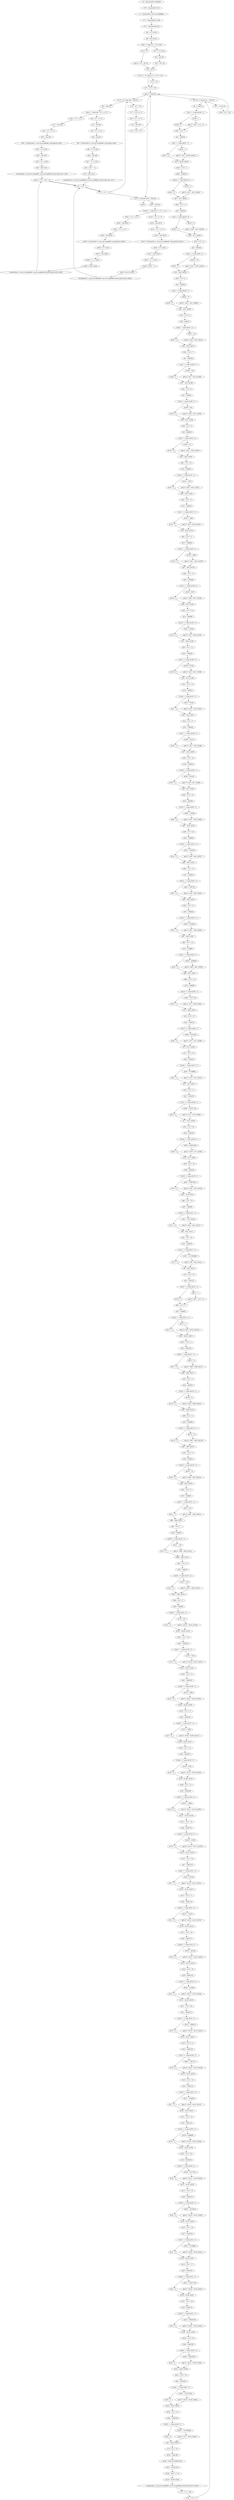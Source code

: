 digraph "unitGraph" {
    "r0 := @parameter0: boolean[]"
    "i170 := @parameter1: int"
    "r1 := @parameter2: java.nio.LongBuffer"
    "l171 := @parameter3: long"
    "i172 := @parameter4: int"
    "$l0 = l171 & 63L"
    "$b1 = $l0 cmp 0L"
    "if $b1 != 0 goto $l2 = l171 & 63L"
    "$i173 = 0"
    "goto [?= i174 = $i173]"
    "$l2 = l171 & 63L"
    "$i3 = (int) $l2"
    "$i173 = 64 - $i3"
    "i174 = $i173"
    "if i174 <= i172 goto i175 = i170 + i174"
    "i174 = i172"
    "i175 = i170 + i174"
    "goto [?= (branch)]"
    "$z0 = r0[i170]"
    "if $z0 == 0 goto $l4 = l171 >>> 6"
    "$l14 = l171 >>> 6"
    "$i17 = (int) $l14"
    "$l15 = l171 >>> 6"
    "$i16 = (int) $l15"
    "$l18 = virtualinvoke r1.<java.nio.LongBuffer: long get(int)>($i16)"
    "$l19 = l171 & 63L"
    "$i20 = (int) $l19"
    "$l21 = 1L << $i20"
    "$l22 = $l18 | $l21"
    "virtualinvoke r1.<java.nio.LongBuffer: java.nio.LongBuffer put(int,long)>($i17, $l22)"
    "goto [?= i170 = i170 + 1]"
    "$l4 = l171 >>> 6"
    "$i7 = (int) $l4"
    "$l5 = l171 >>> 6"
    "$i6 = (int) $l5"
    "$l8 = virtualinvoke r1.<java.nio.LongBuffer: long get(int)>($i6)"
    "$l9 = l171 & 63L"
    "$i10 = (int) $l9"
    "$l11 = 1L << $i10"
    "$l12 = $l11 ^ -1L"
    "$l13 = $l8 & $l12"
    "virtualinvoke r1.<java.nio.LongBuffer: java.nio.LongBuffer put(int,long)>($i7, $l13)"
    "i170 = i170 + 1"
    "l171 = l171 + 1L"
    "if i170 < i175 goto $z0 = r0[i170]"
    "i176 = i172 - i174"
    "i177 = i176 >>> 6"
    "$l23 = l171 >>> 6"
    "i178 = (int) $l23"
    "i179 = i178 + i177"
    "$z1 = r0[i170]"
    "if $z1 == 0 goto $b180 = 0"
    "$b180 = 1"
    "goto [?= $i24 = i170 + 1]"
    "$b180 = 0"
    "$i24 = i170 + 1"
    "$z2 = r0[$i24]"
    "if $z2 == 0 goto $b181 = 0"
    "$b181 = 2"
    "goto [?= $i25 = $b180 | $b181]"
    "$b181 = 0"
    "$i25 = $b180 | $b181"
    "$i182 = i170 + 2"
    "$z64 = r0[$i182]"
    "if $z64 == 0 goto $b183 = 0"
    "$b183 = 4"
    "goto [?= $i27 = $i25 | $b183]"
    "$b183 = 0"
    "$i27 = $i25 | $b183"
    "$i26 = i170 + 3"
    "$z3 = r0[$i26]"
    "if $z3 == 0 goto $b184 = 0"
    "$b184 = 8"
    "goto [?= $i29 = $i27 | $b184]"
    "$b184 = 0"
    "$i29 = $i27 | $b184"
    "$i28 = i170 + 4"
    "$z4 = r0[$i28]"
    "if $z4 == 0 goto $b185 = 0"
    "$b185 = 16"
    "goto [?= $i31 = $i29 | $b185]"
    "$b185 = 0"
    "$i31 = $i29 | $b185"
    "$i30 = i170 + 5"
    "$z5 = r0[$i30]"
    "if $z5 == 0 goto $b186 = 0"
    "$b186 = 32"
    "goto [?= $i33 = $i31 | $b186]"
    "$b186 = 0"
    "$i33 = $i31 | $b186"
    "$i32 = i170 + 6"
    "$z6 = r0[$i32]"
    "if $z6 == 0 goto $b187 = 0"
    "$b187 = 64"
    "goto [?= $i35 = $i33 | $b187]"
    "$b187 = 0"
    "$i35 = $i33 | $b187"
    "$i34 = i170 + 7"
    "$z7 = r0[$i34]"
    "if $z7 == 0 goto $s188 = 0"
    "$s188 = 128"
    "goto [?= $i37 = $i35 | $s188]"
    "$s188 = 0"
    "$i37 = $i35 | $s188"
    "$i36 = i170 + 8"
    "$z8 = r0[$i36]"
    "if $z8 == 0 goto $s189 = 0"
    "$s189 = 256"
    "goto [?= $i39 = $i37 | $s189]"
    "$s189 = 0"
    "$i39 = $i37 | $s189"
    "$i38 = i170 + 9"
    "$z9 = r0[$i38]"
    "if $z9 == 0 goto $s190 = 0"
    "$s190 = 512"
    "goto [?= $i41 = $i39 | $s190]"
    "$s190 = 0"
    "$i41 = $i39 | $s190"
    "$i40 = i170 + 10"
    "$z10 = r0[$i40]"
    "if $z10 == 0 goto $s191 = 0"
    "$s191 = 1024"
    "goto [?= $i43 = $i41 | $s191]"
    "$s191 = 0"
    "$i43 = $i41 | $s191"
    "$i42 = i170 + 11"
    "$z11 = r0[$i42]"
    "if $z11 == 0 goto $s192 = 0"
    "$s192 = 2048"
    "goto [?= $i45 = $i43 | $s192]"
    "$s192 = 0"
    "$i45 = $i43 | $s192"
    "$i44 = i170 + 12"
    "$z12 = r0[$i44]"
    "if $z12 == 0 goto $s193 = 0"
    "$s193 = 4096"
    "goto [?= $i47 = $i45 | $s193]"
    "$s193 = 0"
    "$i47 = $i45 | $s193"
    "$i46 = i170 + 13"
    "$z13 = r0[$i46]"
    "if $z13 == 0 goto $s194 = 0"
    "$s194 = 8192"
    "goto [?= $i49 = $i47 | $s194]"
    "$s194 = 0"
    "$i49 = $i47 | $s194"
    "$i48 = i170 + 14"
    "$z14 = r0[$i48]"
    "if $z14 == 0 goto $s195 = 0"
    "$s195 = 16384"
    "goto [?= $i51 = $i49 | $s195]"
    "$s195 = 0"
    "$i51 = $i49 | $s195"
    "$i50 = i170 + 15"
    "$z15 = r0[$i50]"
    "if $z15 == 0 goto $c196 = 0"
    "$c196 = 32768"
    "goto [?= $i53 = $i51 | $c196]"
    "$c196 = 0"
    "$i53 = $i51 | $c196"
    "$i52 = i170 + 16"
    "$z16 = r0[$i52]"
    "if $z16 == 0 goto $i197 = 0"
    "$i197 = 65536"
    "goto [?= $i55 = $i53 | $i197]"
    "$i197 = 0"
    "$i55 = $i53 | $i197"
    "$i54 = i170 + 17"
    "$z17 = r0[$i54]"
    "if $z17 == 0 goto $i198 = 0"
    "$i198 = 131072"
    "goto [?= $i57 = $i55 | $i198]"
    "$i198 = 0"
    "$i57 = $i55 | $i198"
    "$i56 = i170 + 18"
    "$z18 = r0[$i56]"
    "if $z18 == 0 goto $i199 = 0"
    "$i199 = 262144"
    "goto [?= $i59 = $i57 | $i199]"
    "$i199 = 0"
    "$i59 = $i57 | $i199"
    "$i58 = i170 + 19"
    "$z19 = r0[$i58]"
    "if $z19 == 0 goto $i200 = 0"
    "$i200 = 524288"
    "goto [?= $i61 = $i59 | $i200]"
    "$i200 = 0"
    "$i61 = $i59 | $i200"
    "$i60 = i170 + 20"
    "$z20 = r0[$i60]"
    "if $z20 == 0 goto $i201 = 0"
    "$i201 = 1048576"
    "goto [?= $i63 = $i61 | $i201]"
    "$i201 = 0"
    "$i63 = $i61 | $i201"
    "$i62 = i170 + 21"
    "$z21 = r0[$i62]"
    "if $z21 == 0 goto $i202 = 0"
    "$i202 = 2097152"
    "goto [?= $i65 = $i63 | $i202]"
    "$i202 = 0"
    "$i65 = $i63 | $i202"
    "$i64 = i170 + 22"
    "$z22 = r0[$i64]"
    "if $z22 == 0 goto $i203 = 0"
    "$i203 = 4194304"
    "goto [?= $i67 = $i65 | $i203]"
    "$i203 = 0"
    "$i67 = $i65 | $i203"
    "$i66 = i170 + 23"
    "$z23 = r0[$i66]"
    "if $z23 == 0 goto $i204 = 0"
    "$i204 = 8388608"
    "goto [?= $i69 = $i67 | $i204]"
    "$i204 = 0"
    "$i69 = $i67 | $i204"
    "$i68 = i170 + 24"
    "$z24 = r0[$i68]"
    "if $z24 == 0 goto $i205 = 0"
    "$i205 = 16777216"
    "goto [?= $i71 = $i69 | $i205]"
    "$i205 = 0"
    "$i71 = $i69 | $i205"
    "$i70 = i170 + 25"
    "$z25 = r0[$i70]"
    "if $z25 == 0 goto $i206 = 0"
    "$i206 = 33554432"
    "goto [?= $i73 = $i71 | $i206]"
    "$i206 = 0"
    "$i73 = $i71 | $i206"
    "$i72 = i170 + 26"
    "$z26 = r0[$i72]"
    "if $z26 == 0 goto $i207 = 0"
    "$i207 = 67108864"
    "goto [?= $i75 = $i73 | $i207]"
    "$i207 = 0"
    "$i75 = $i73 | $i207"
    "$i74 = i170 + 27"
    "$z27 = r0[$i74]"
    "if $z27 == 0 goto $i208 = 0"
    "$i208 = 134217728"
    "goto [?= $i77 = $i75 | $i208]"
    "$i208 = 0"
    "$i77 = $i75 | $i208"
    "$i76 = i170 + 28"
    "$z28 = r0[$i76]"
    "if $z28 == 0 goto $i209 = 0"
    "$i209 = 268435456"
    "goto [?= $i79 = $i77 | $i209]"
    "$i209 = 0"
    "$i79 = $i77 | $i209"
    "$i78 = i170 + 29"
    "$z29 = r0[$i78]"
    "if $z29 == 0 goto $i210 = 0"
    "$i210 = 536870912"
    "goto [?= $i81 = $i79 | $i210]"
    "$i210 = 0"
    "$i81 = $i79 | $i210"
    "$i80 = i170 + 30"
    "$z30 = r0[$i80]"
    "if $z30 == 0 goto $i211 = 0"
    "$i211 = 1073741824"
    "goto [?= $i83 = $i81 | $i211]"
    "$i211 = 0"
    "$i83 = $i81 | $i211"
    "$i82 = i170 + 31"
    "$z31 = r0[$i82]"
    "if $z31 == 0 goto $i212 = 0"
    "$i212 = -2147483648"
    "goto [?= i84 = $i83 | $i212]"
    "$i212 = 0"
    "i84 = $i83 | $i212"
    "i213 = i170 + 32"
    "$z32 = r0[i213]"
    "if $z32 == 0 goto $b214 = 0"
    "$b214 = 1"
    "goto [?= $i85 = i213 + 1]"
    "$b214 = 0"
    "$i85 = i213 + 1"
    "$z33 = r0[$i85]"
    "if $z33 == 0 goto $b215 = 0"
    "$b215 = 2"
    "goto [?= $i86 = $b214 | $b215]"
    "$b215 = 0"
    "$i86 = $b214 | $b215"
    "$i216 = i213 + 2"
    "$z65 = r0[$i216]"
    "if $z65 == 0 goto $b217 = 0"
    "$b217 = 4"
    "goto [?= $i88 = $i86 | $b217]"
    "$b217 = 0"
    "$i88 = $i86 | $b217"
    "$i87 = i213 + 3"
    "$z34 = r0[$i87]"
    "if $z34 == 0 goto $b218 = 0"
    "$b218 = 8"
    "goto [?= $i90 = $i88 | $b218]"
    "$b218 = 0"
    "$i90 = $i88 | $b218"
    "$i89 = i213 + 4"
    "$z35 = r0[$i89]"
    "if $z35 == 0 goto $b219 = 0"
    "$b219 = 16"
    "goto [?= $i92 = $i90 | $b219]"
    "$b219 = 0"
    "$i92 = $i90 | $b219"
    "$i91 = i213 + 5"
    "$z36 = r0[$i91]"
    "if $z36 == 0 goto $b220 = 0"
    "$b220 = 32"
    "goto [?= $i94 = $i92 | $b220]"
    "$b220 = 0"
    "$i94 = $i92 | $b220"
    "$i93 = i213 + 6"
    "$z37 = r0[$i93]"
    "if $z37 == 0 goto $b221 = 0"
    "$b221 = 64"
    "goto [?= $i96 = $i94 | $b221]"
    "$b221 = 0"
    "$i96 = $i94 | $b221"
    "$i95 = i213 + 7"
    "$z38 = r0[$i95]"
    "if $z38 == 0 goto $s222 = 0"
    "$s222 = 128"
    "goto [?= $i98 = $i96 | $s222]"
    "$s222 = 0"
    "$i98 = $i96 | $s222"
    "$i97 = i213 + 8"
    "$z39 = r0[$i97]"
    "if $z39 == 0 goto $s223 = 0"
    "$s223 = 256"
    "goto [?= $i100 = $i98 | $s223]"
    "$s223 = 0"
    "$i100 = $i98 | $s223"
    "$i99 = i213 + 9"
    "$z40 = r0[$i99]"
    "if $z40 == 0 goto $s224 = 0"
    "$s224 = 512"
    "goto [?= $i102 = $i100 | $s224]"
    "$s224 = 0"
    "$i102 = $i100 | $s224"
    "$i101 = i213 + 10"
    "$z41 = r0[$i101]"
    "if $z41 == 0 goto $s225 = 0"
    "$s225 = 1024"
    "goto [?= $i104 = $i102 | $s225]"
    "$s225 = 0"
    "$i104 = $i102 | $s225"
    "$i103 = i213 + 11"
    "$z42 = r0[$i103]"
    "if $z42 == 0 goto $s226 = 0"
    "$s226 = 2048"
    "goto [?= $i106 = $i104 | $s226]"
    "$s226 = 0"
    "$i106 = $i104 | $s226"
    "$i105 = i213 + 12"
    "$z43 = r0[$i105]"
    "if $z43 == 0 goto $s227 = 0"
    "$s227 = 4096"
    "goto [?= $i108 = $i106 | $s227]"
    "$s227 = 0"
    "$i108 = $i106 | $s227"
    "$i107 = i213 + 13"
    "$z44 = r0[$i107]"
    "if $z44 == 0 goto $s228 = 0"
    "$s228 = 8192"
    "goto [?= $i110 = $i108 | $s228]"
    "$s228 = 0"
    "$i110 = $i108 | $s228"
    "$i109 = i213 + 14"
    "$z45 = r0[$i109]"
    "if $z45 == 0 goto $s229 = 0"
    "$s229 = 16384"
    "goto [?= $i112 = $i110 | $s229]"
    "$s229 = 0"
    "$i112 = $i110 | $s229"
    "$i111 = i213 + 15"
    "$z46 = r0[$i111]"
    "if $z46 == 0 goto $c230 = 0"
    "$c230 = 32768"
    "goto [?= $i114 = $i112 | $c230]"
    "$c230 = 0"
    "$i114 = $i112 | $c230"
    "$i113 = i213 + 16"
    "$z47 = r0[$i113]"
    "if $z47 == 0 goto $i231 = 0"
    "$i231 = 65536"
    "goto [?= $i116 = $i114 | $i231]"
    "$i231 = 0"
    "$i116 = $i114 | $i231"
    "$i115 = i213 + 17"
    "$z48 = r0[$i115]"
    "if $z48 == 0 goto $i232 = 0"
    "$i232 = 131072"
    "goto [?= $i118 = $i116 | $i232]"
    "$i232 = 0"
    "$i118 = $i116 | $i232"
    "$i117 = i213 + 18"
    "$z49 = r0[$i117]"
    "if $z49 == 0 goto $i233 = 0"
    "$i233 = 262144"
    "goto [?= $i120 = $i118 | $i233]"
    "$i233 = 0"
    "$i120 = $i118 | $i233"
    "$i119 = i213 + 19"
    "$z50 = r0[$i119]"
    "if $z50 == 0 goto $i234 = 0"
    "$i234 = 524288"
    "goto [?= $i122 = $i120 | $i234]"
    "$i234 = 0"
    "$i122 = $i120 | $i234"
    "$i121 = i213 + 20"
    "$z51 = r0[$i121]"
    "if $z51 == 0 goto $i235 = 0"
    "$i235 = 1048576"
    "goto [?= $i124 = $i122 | $i235]"
    "$i235 = 0"
    "$i124 = $i122 | $i235"
    "$i123 = i213 + 21"
    "$z52 = r0[$i123]"
    "if $z52 == 0 goto $i236 = 0"
    "$i236 = 2097152"
    "goto [?= $i126 = $i124 | $i236]"
    "$i236 = 0"
    "$i126 = $i124 | $i236"
    "$i125 = i213 + 22"
    "$z53 = r0[$i125]"
    "if $z53 == 0 goto $i237 = 0"
    "$i237 = 4194304"
    "goto [?= $i128 = $i126 | $i237]"
    "$i237 = 0"
    "$i128 = $i126 | $i237"
    "$i127 = i213 + 23"
    "$z54 = r0[$i127]"
    "if $z54 == 0 goto $i238 = 0"
    "$i238 = 8388608"
    "goto [?= $i130 = $i128 | $i238]"
    "$i238 = 0"
    "$i130 = $i128 | $i238"
    "$i129 = i213 + 24"
    "$z55 = r0[$i129]"
    "if $z55 == 0 goto $i239 = 0"
    "$i239 = 16777216"
    "goto [?= $i132 = $i130 | $i239]"
    "$i239 = 0"
    "$i132 = $i130 | $i239"
    "$i131 = i213 + 25"
    "$z56 = r0[$i131]"
    "if $z56 == 0 goto $i240 = 0"
    "$i240 = 33554432"
    "goto [?= $i134 = $i132 | $i240]"
    "$i240 = 0"
    "$i134 = $i132 | $i240"
    "$i133 = i213 + 26"
    "$z57 = r0[$i133]"
    "if $z57 == 0 goto $i241 = 0"
    "$i241 = 67108864"
    "goto [?= $i136 = $i134 | $i241]"
    "$i241 = 0"
    "$i136 = $i134 | $i241"
    "$i135 = i213 + 27"
    "$z58 = r0[$i135]"
    "if $z58 == 0 goto $i242 = 0"
    "$i242 = 134217728"
    "goto [?= $i138 = $i136 | $i242]"
    "$i242 = 0"
    "$i138 = $i136 | $i242"
    "$i137 = i213 + 28"
    "$z59 = r0[$i137]"
    "if $z59 == 0 goto $i243 = 0"
    "$i243 = 268435456"
    "goto [?= $i140 = $i138 | $i243]"
    "$i243 = 0"
    "$i140 = $i138 | $i243"
    "$i139 = i213 + 29"
    "$z60 = r0[$i139]"
    "if $z60 == 0 goto $i244 = 0"
    "$i244 = 536870912"
    "goto [?= $i142 = $i140 | $i244]"
    "$i244 = 0"
    "$i142 = $i140 | $i244"
    "$i141 = i213 + 30"
    "$z61 = r0[$i141]"
    "if $z61 == 0 goto $i245 = 0"
    "$i245 = 1073741824"
    "goto [?= $i144 = $i142 | $i245]"
    "$i245 = 0"
    "$i144 = $i142 | $i245"
    "$i143 = i213 + 31"
    "$z62 = r0[$i143]"
    "if $z62 == 0 goto $i246 = 0"
    "$i246 = -2147483648"
    "goto [?= i145 = $i144 | $i246]"
    "$i246 = 0"
    "i145 = $i144 | $i246"
    "i170 = i213 + 32"
    "$l146 = (long) i84"
    "$l149 = $l146 & 4294967295L"
    "$l147 = (long) i145"
    "$l148 = $l147 << 32"
    "$l150 = $l149 | $l148"
    "virtualinvoke r1.<java.nio.LongBuffer: java.nio.LongBuffer put(int,long)>(i178, $l150)"
    "l171 = l171 + 64L"
    "i178 = i178 + 1"
    "if i178 < i179 goto $z1 = r0[i170]"
    "i247 = i176 & 63"
    "i248 = i170 + i247"
    "$z63 = r0[i170]"
    "if $z63 == 0 goto $l151 = l171 >>> 6"
    "$l161 = l171 >>> 6"
    "$i164 = (int) $l161"
    "$l162 = l171 >>> 6"
    "$i163 = (int) $l162"
    "$l165 = virtualinvoke r1.<java.nio.LongBuffer: long get(int)>($i163)"
    "$l166 = l171 & 63L"
    "$i167 = (int) $l166"
    "$l168 = 1L << $i167"
    "$l169 = $l165 | $l168"
    "virtualinvoke r1.<java.nio.LongBuffer: java.nio.LongBuffer put(int,long)>($i164, $l169)"
    "$l151 = l171 >>> 6"
    "$i154 = (int) $l151"
    "$l152 = l171 >>> 6"
    "$i153 = (int) $l152"
    "$l155 = virtualinvoke r1.<java.nio.LongBuffer: long get(int)>($i153)"
    "$l156 = l171 & 63L"
    "$i157 = (int) $l156"
    "$l158 = 1L << $i157"
    "$l159 = $l158 ^ -1L"
    "$l160 = $l155 & $l159"
    "virtualinvoke r1.<java.nio.LongBuffer: java.nio.LongBuffer put(int,long)>($i154, $l160)"
    "if i170 < i248 goto $z63 = r0[i170]"
    "return"
    "r0 := @parameter0: boolean[]"->"i170 := @parameter1: int";
    "i170 := @parameter1: int"->"r1 := @parameter2: java.nio.LongBuffer";
    "r1 := @parameter2: java.nio.LongBuffer"->"l171 := @parameter3: long";
    "l171 := @parameter3: long"->"i172 := @parameter4: int";
    "i172 := @parameter4: int"->"$l0 = l171 & 63L";
    "$l0 = l171 & 63L"->"$b1 = $l0 cmp 0L";
    "$b1 = $l0 cmp 0L"->"if $b1 != 0 goto $l2 = l171 & 63L";
    "if $b1 != 0 goto $l2 = l171 & 63L"->"$i173 = 0";
    "if $b1 != 0 goto $l2 = l171 & 63L"->"$l2 = l171 & 63L";
    "$i173 = 0"->"goto [?= i174 = $i173]";
    "goto [?= i174 = $i173]"->"i174 = $i173";
    "$l2 = l171 & 63L"->"$i3 = (int) $l2";
    "$i3 = (int) $l2"->"$i173 = 64 - $i3";
    "$i173 = 64 - $i3"->"i174 = $i173";
    "i174 = $i173"->"if i174 <= i172 goto i175 = i170 + i174";
    "if i174 <= i172 goto i175 = i170 + i174"->"i174 = i172";
    "if i174 <= i172 goto i175 = i170 + i174"->"i175 = i170 + i174";
    "i174 = i172"->"i175 = i170 + i174";
    "i175 = i170 + i174"->"goto [?= (branch)]";
    "goto [?= (branch)]"->"if i170 < i175 goto $z0 = r0[i170]";
    "$z0 = r0[i170]"->"if $z0 == 0 goto $l4 = l171 >>> 6";
    "if $z0 == 0 goto $l4 = l171 >>> 6"->"$l14 = l171 >>> 6";
    "if $z0 == 0 goto $l4 = l171 >>> 6"->"$l4 = l171 >>> 6";
    "$l14 = l171 >>> 6"->"$i17 = (int) $l14";
    "$i17 = (int) $l14"->"$l15 = l171 >>> 6";
    "$l15 = l171 >>> 6"->"$i16 = (int) $l15";
    "$i16 = (int) $l15"->"$l18 = virtualinvoke r1.<java.nio.LongBuffer: long get(int)>($i16)";
    "$l18 = virtualinvoke r1.<java.nio.LongBuffer: long get(int)>($i16)"->"$l19 = l171 & 63L";
    "$l19 = l171 & 63L"->"$i20 = (int) $l19";
    "$i20 = (int) $l19"->"$l21 = 1L << $i20";
    "$l21 = 1L << $i20"->"$l22 = $l18 | $l21";
    "$l22 = $l18 | $l21"->"virtualinvoke r1.<java.nio.LongBuffer: java.nio.LongBuffer put(int,long)>($i17, $l22)";
    "virtualinvoke r1.<java.nio.LongBuffer: java.nio.LongBuffer put(int,long)>($i17, $l22)"->"goto [?= i170 = i170 + 1]";
    "goto [?= i170 = i170 + 1]"->"i170 = i170 + 1";
    "$l4 = l171 >>> 6"->"$i7 = (int) $l4";
    "$i7 = (int) $l4"->"$l5 = l171 >>> 6";
    "$l5 = l171 >>> 6"->"$i6 = (int) $l5";
    "$i6 = (int) $l5"->"$l8 = virtualinvoke r1.<java.nio.LongBuffer: long get(int)>($i6)";
    "$l8 = virtualinvoke r1.<java.nio.LongBuffer: long get(int)>($i6)"->"$l9 = l171 & 63L";
    "$l9 = l171 & 63L"->"$i10 = (int) $l9";
    "$i10 = (int) $l9"->"$l11 = 1L << $i10";
    "$l11 = 1L << $i10"->"$l12 = $l11 ^ -1L";
    "$l12 = $l11 ^ -1L"->"$l13 = $l8 & $l12";
    "$l13 = $l8 & $l12"->"virtualinvoke r1.<java.nio.LongBuffer: java.nio.LongBuffer put(int,long)>($i7, $l13)";
    "virtualinvoke r1.<java.nio.LongBuffer: java.nio.LongBuffer put(int,long)>($i7, $l13)"->"i170 = i170 + 1";
    "i170 = i170 + 1"->"l171 = l171 + 1L";
    "l171 = l171 + 1L"->"if i170 < i175 goto $z0 = r0[i170]";
    "if i170 < i175 goto $z0 = r0[i170]"->"i176 = i172 - i174";
    "if i170 < i175 goto $z0 = r0[i170]"->"$z0 = r0[i170]";
    "i176 = i172 - i174"->"i177 = i176 >>> 6";
    "i177 = i176 >>> 6"->"$l23 = l171 >>> 6";
    "$l23 = l171 >>> 6"->"i178 = (int) $l23";
    "i178 = (int) $l23"->"i179 = i178 + i177";
    "i179 = i178 + i177"->"goto [?= (branch)]";
    "goto [?= (branch)]"->"if i178 < i179 goto $z1 = r0[i170]";
    "$z1 = r0[i170]"->"if $z1 == 0 goto $b180 = 0";
    "if $z1 == 0 goto $b180 = 0"->"$b180 = 1";
    "if $z1 == 0 goto $b180 = 0"->"$b180 = 0";
    "$b180 = 1"->"goto [?= $i24 = i170 + 1]";
    "goto [?= $i24 = i170 + 1]"->"$i24 = i170 + 1";
    "$b180 = 0"->"$i24 = i170 + 1";
    "$i24 = i170 + 1"->"$z2 = r0[$i24]";
    "$z2 = r0[$i24]"->"if $z2 == 0 goto $b181 = 0";
    "if $z2 == 0 goto $b181 = 0"->"$b181 = 2";
    "if $z2 == 0 goto $b181 = 0"->"$b181 = 0";
    "$b181 = 2"->"goto [?= $i25 = $b180 | $b181]";
    "goto [?= $i25 = $b180 | $b181]"->"$i25 = $b180 | $b181";
    "$b181 = 0"->"$i25 = $b180 | $b181";
    "$i25 = $b180 | $b181"->"$i182 = i170 + 2";
    "$i182 = i170 + 2"->"$z64 = r0[$i182]";
    "$z64 = r0[$i182]"->"if $z64 == 0 goto $b183 = 0";
    "if $z64 == 0 goto $b183 = 0"->"$b183 = 4";
    "if $z64 == 0 goto $b183 = 0"->"$b183 = 0";
    "$b183 = 4"->"goto [?= $i27 = $i25 | $b183]";
    "goto [?= $i27 = $i25 | $b183]"->"$i27 = $i25 | $b183";
    "$b183 = 0"->"$i27 = $i25 | $b183";
    "$i27 = $i25 | $b183"->"$i26 = i170 + 3";
    "$i26 = i170 + 3"->"$z3 = r0[$i26]";
    "$z3 = r0[$i26]"->"if $z3 == 0 goto $b184 = 0";
    "if $z3 == 0 goto $b184 = 0"->"$b184 = 8";
    "if $z3 == 0 goto $b184 = 0"->"$b184 = 0";
    "$b184 = 8"->"goto [?= $i29 = $i27 | $b184]";
    "goto [?= $i29 = $i27 | $b184]"->"$i29 = $i27 | $b184";
    "$b184 = 0"->"$i29 = $i27 | $b184";
    "$i29 = $i27 | $b184"->"$i28 = i170 + 4";
    "$i28 = i170 + 4"->"$z4 = r0[$i28]";
    "$z4 = r0[$i28]"->"if $z4 == 0 goto $b185 = 0";
    "if $z4 == 0 goto $b185 = 0"->"$b185 = 16";
    "if $z4 == 0 goto $b185 = 0"->"$b185 = 0";
    "$b185 = 16"->"goto [?= $i31 = $i29 | $b185]";
    "goto [?= $i31 = $i29 | $b185]"->"$i31 = $i29 | $b185";
    "$b185 = 0"->"$i31 = $i29 | $b185";
    "$i31 = $i29 | $b185"->"$i30 = i170 + 5";
    "$i30 = i170 + 5"->"$z5 = r0[$i30]";
    "$z5 = r0[$i30]"->"if $z5 == 0 goto $b186 = 0";
    "if $z5 == 0 goto $b186 = 0"->"$b186 = 32";
    "if $z5 == 0 goto $b186 = 0"->"$b186 = 0";
    "$b186 = 32"->"goto [?= $i33 = $i31 | $b186]";
    "goto [?= $i33 = $i31 | $b186]"->"$i33 = $i31 | $b186";
    "$b186 = 0"->"$i33 = $i31 | $b186";
    "$i33 = $i31 | $b186"->"$i32 = i170 + 6";
    "$i32 = i170 + 6"->"$z6 = r0[$i32]";
    "$z6 = r0[$i32]"->"if $z6 == 0 goto $b187 = 0";
    "if $z6 == 0 goto $b187 = 0"->"$b187 = 64";
    "if $z6 == 0 goto $b187 = 0"->"$b187 = 0";
    "$b187 = 64"->"goto [?= $i35 = $i33 | $b187]";
    "goto [?= $i35 = $i33 | $b187]"->"$i35 = $i33 | $b187";
    "$b187 = 0"->"$i35 = $i33 | $b187";
    "$i35 = $i33 | $b187"->"$i34 = i170 + 7";
    "$i34 = i170 + 7"->"$z7 = r0[$i34]";
    "$z7 = r0[$i34]"->"if $z7 == 0 goto $s188 = 0";
    "if $z7 == 0 goto $s188 = 0"->"$s188 = 128";
    "if $z7 == 0 goto $s188 = 0"->"$s188 = 0";
    "$s188 = 128"->"goto [?= $i37 = $i35 | $s188]";
    "goto [?= $i37 = $i35 | $s188]"->"$i37 = $i35 | $s188";
    "$s188 = 0"->"$i37 = $i35 | $s188";
    "$i37 = $i35 | $s188"->"$i36 = i170 + 8";
    "$i36 = i170 + 8"->"$z8 = r0[$i36]";
    "$z8 = r0[$i36]"->"if $z8 == 0 goto $s189 = 0";
    "if $z8 == 0 goto $s189 = 0"->"$s189 = 256";
    "if $z8 == 0 goto $s189 = 0"->"$s189 = 0";
    "$s189 = 256"->"goto [?= $i39 = $i37 | $s189]";
    "goto [?= $i39 = $i37 | $s189]"->"$i39 = $i37 | $s189";
    "$s189 = 0"->"$i39 = $i37 | $s189";
    "$i39 = $i37 | $s189"->"$i38 = i170 + 9";
    "$i38 = i170 + 9"->"$z9 = r0[$i38]";
    "$z9 = r0[$i38]"->"if $z9 == 0 goto $s190 = 0";
    "if $z9 == 0 goto $s190 = 0"->"$s190 = 512";
    "if $z9 == 0 goto $s190 = 0"->"$s190 = 0";
    "$s190 = 512"->"goto [?= $i41 = $i39 | $s190]";
    "goto [?= $i41 = $i39 | $s190]"->"$i41 = $i39 | $s190";
    "$s190 = 0"->"$i41 = $i39 | $s190";
    "$i41 = $i39 | $s190"->"$i40 = i170 + 10";
    "$i40 = i170 + 10"->"$z10 = r0[$i40]";
    "$z10 = r0[$i40]"->"if $z10 == 0 goto $s191 = 0";
    "if $z10 == 0 goto $s191 = 0"->"$s191 = 1024";
    "if $z10 == 0 goto $s191 = 0"->"$s191 = 0";
    "$s191 = 1024"->"goto [?= $i43 = $i41 | $s191]";
    "goto [?= $i43 = $i41 | $s191]"->"$i43 = $i41 | $s191";
    "$s191 = 0"->"$i43 = $i41 | $s191";
    "$i43 = $i41 | $s191"->"$i42 = i170 + 11";
    "$i42 = i170 + 11"->"$z11 = r0[$i42]";
    "$z11 = r0[$i42]"->"if $z11 == 0 goto $s192 = 0";
    "if $z11 == 0 goto $s192 = 0"->"$s192 = 2048";
    "if $z11 == 0 goto $s192 = 0"->"$s192 = 0";
    "$s192 = 2048"->"goto [?= $i45 = $i43 | $s192]";
    "goto [?= $i45 = $i43 | $s192]"->"$i45 = $i43 | $s192";
    "$s192 = 0"->"$i45 = $i43 | $s192";
    "$i45 = $i43 | $s192"->"$i44 = i170 + 12";
    "$i44 = i170 + 12"->"$z12 = r0[$i44]";
    "$z12 = r0[$i44]"->"if $z12 == 0 goto $s193 = 0";
    "if $z12 == 0 goto $s193 = 0"->"$s193 = 4096";
    "if $z12 == 0 goto $s193 = 0"->"$s193 = 0";
    "$s193 = 4096"->"goto [?= $i47 = $i45 | $s193]";
    "goto [?= $i47 = $i45 | $s193]"->"$i47 = $i45 | $s193";
    "$s193 = 0"->"$i47 = $i45 | $s193";
    "$i47 = $i45 | $s193"->"$i46 = i170 + 13";
    "$i46 = i170 + 13"->"$z13 = r0[$i46]";
    "$z13 = r0[$i46]"->"if $z13 == 0 goto $s194 = 0";
    "if $z13 == 0 goto $s194 = 0"->"$s194 = 8192";
    "if $z13 == 0 goto $s194 = 0"->"$s194 = 0";
    "$s194 = 8192"->"goto [?= $i49 = $i47 | $s194]";
    "goto [?= $i49 = $i47 | $s194]"->"$i49 = $i47 | $s194";
    "$s194 = 0"->"$i49 = $i47 | $s194";
    "$i49 = $i47 | $s194"->"$i48 = i170 + 14";
    "$i48 = i170 + 14"->"$z14 = r0[$i48]";
    "$z14 = r0[$i48]"->"if $z14 == 0 goto $s195 = 0";
    "if $z14 == 0 goto $s195 = 0"->"$s195 = 16384";
    "if $z14 == 0 goto $s195 = 0"->"$s195 = 0";
    "$s195 = 16384"->"goto [?= $i51 = $i49 | $s195]";
    "goto [?= $i51 = $i49 | $s195]"->"$i51 = $i49 | $s195";
    "$s195 = 0"->"$i51 = $i49 | $s195";
    "$i51 = $i49 | $s195"->"$i50 = i170 + 15";
    "$i50 = i170 + 15"->"$z15 = r0[$i50]";
    "$z15 = r0[$i50]"->"if $z15 == 0 goto $c196 = 0";
    "if $z15 == 0 goto $c196 = 0"->"$c196 = 32768";
    "if $z15 == 0 goto $c196 = 0"->"$c196 = 0";
    "$c196 = 32768"->"goto [?= $i53 = $i51 | $c196]";
    "goto [?= $i53 = $i51 | $c196]"->"$i53 = $i51 | $c196";
    "$c196 = 0"->"$i53 = $i51 | $c196";
    "$i53 = $i51 | $c196"->"$i52 = i170 + 16";
    "$i52 = i170 + 16"->"$z16 = r0[$i52]";
    "$z16 = r0[$i52]"->"if $z16 == 0 goto $i197 = 0";
    "if $z16 == 0 goto $i197 = 0"->"$i197 = 65536";
    "if $z16 == 0 goto $i197 = 0"->"$i197 = 0";
    "$i197 = 65536"->"goto [?= $i55 = $i53 | $i197]";
    "goto [?= $i55 = $i53 | $i197]"->"$i55 = $i53 | $i197";
    "$i197 = 0"->"$i55 = $i53 | $i197";
    "$i55 = $i53 | $i197"->"$i54 = i170 + 17";
    "$i54 = i170 + 17"->"$z17 = r0[$i54]";
    "$z17 = r0[$i54]"->"if $z17 == 0 goto $i198 = 0";
    "if $z17 == 0 goto $i198 = 0"->"$i198 = 131072";
    "if $z17 == 0 goto $i198 = 0"->"$i198 = 0";
    "$i198 = 131072"->"goto [?= $i57 = $i55 | $i198]";
    "goto [?= $i57 = $i55 | $i198]"->"$i57 = $i55 | $i198";
    "$i198 = 0"->"$i57 = $i55 | $i198";
    "$i57 = $i55 | $i198"->"$i56 = i170 + 18";
    "$i56 = i170 + 18"->"$z18 = r0[$i56]";
    "$z18 = r0[$i56]"->"if $z18 == 0 goto $i199 = 0";
    "if $z18 == 0 goto $i199 = 0"->"$i199 = 262144";
    "if $z18 == 0 goto $i199 = 0"->"$i199 = 0";
    "$i199 = 262144"->"goto [?= $i59 = $i57 | $i199]";
    "goto [?= $i59 = $i57 | $i199]"->"$i59 = $i57 | $i199";
    "$i199 = 0"->"$i59 = $i57 | $i199";
    "$i59 = $i57 | $i199"->"$i58 = i170 + 19";
    "$i58 = i170 + 19"->"$z19 = r0[$i58]";
    "$z19 = r0[$i58]"->"if $z19 == 0 goto $i200 = 0";
    "if $z19 == 0 goto $i200 = 0"->"$i200 = 524288";
    "if $z19 == 0 goto $i200 = 0"->"$i200 = 0";
    "$i200 = 524288"->"goto [?= $i61 = $i59 | $i200]";
    "goto [?= $i61 = $i59 | $i200]"->"$i61 = $i59 | $i200";
    "$i200 = 0"->"$i61 = $i59 | $i200";
    "$i61 = $i59 | $i200"->"$i60 = i170 + 20";
    "$i60 = i170 + 20"->"$z20 = r0[$i60]";
    "$z20 = r0[$i60]"->"if $z20 == 0 goto $i201 = 0";
    "if $z20 == 0 goto $i201 = 0"->"$i201 = 1048576";
    "if $z20 == 0 goto $i201 = 0"->"$i201 = 0";
    "$i201 = 1048576"->"goto [?= $i63 = $i61 | $i201]";
    "goto [?= $i63 = $i61 | $i201]"->"$i63 = $i61 | $i201";
    "$i201 = 0"->"$i63 = $i61 | $i201";
    "$i63 = $i61 | $i201"->"$i62 = i170 + 21";
    "$i62 = i170 + 21"->"$z21 = r0[$i62]";
    "$z21 = r0[$i62]"->"if $z21 == 0 goto $i202 = 0";
    "if $z21 == 0 goto $i202 = 0"->"$i202 = 2097152";
    "if $z21 == 0 goto $i202 = 0"->"$i202 = 0";
    "$i202 = 2097152"->"goto [?= $i65 = $i63 | $i202]";
    "goto [?= $i65 = $i63 | $i202]"->"$i65 = $i63 | $i202";
    "$i202 = 0"->"$i65 = $i63 | $i202";
    "$i65 = $i63 | $i202"->"$i64 = i170 + 22";
    "$i64 = i170 + 22"->"$z22 = r0[$i64]";
    "$z22 = r0[$i64]"->"if $z22 == 0 goto $i203 = 0";
    "if $z22 == 0 goto $i203 = 0"->"$i203 = 4194304";
    "if $z22 == 0 goto $i203 = 0"->"$i203 = 0";
    "$i203 = 4194304"->"goto [?= $i67 = $i65 | $i203]";
    "goto [?= $i67 = $i65 | $i203]"->"$i67 = $i65 | $i203";
    "$i203 = 0"->"$i67 = $i65 | $i203";
    "$i67 = $i65 | $i203"->"$i66 = i170 + 23";
    "$i66 = i170 + 23"->"$z23 = r0[$i66]";
    "$z23 = r0[$i66]"->"if $z23 == 0 goto $i204 = 0";
    "if $z23 == 0 goto $i204 = 0"->"$i204 = 8388608";
    "if $z23 == 0 goto $i204 = 0"->"$i204 = 0";
    "$i204 = 8388608"->"goto [?= $i69 = $i67 | $i204]";
    "goto [?= $i69 = $i67 | $i204]"->"$i69 = $i67 | $i204";
    "$i204 = 0"->"$i69 = $i67 | $i204";
    "$i69 = $i67 | $i204"->"$i68 = i170 + 24";
    "$i68 = i170 + 24"->"$z24 = r0[$i68]";
    "$z24 = r0[$i68]"->"if $z24 == 0 goto $i205 = 0";
    "if $z24 == 0 goto $i205 = 0"->"$i205 = 16777216";
    "if $z24 == 0 goto $i205 = 0"->"$i205 = 0";
    "$i205 = 16777216"->"goto [?= $i71 = $i69 | $i205]";
    "goto [?= $i71 = $i69 | $i205]"->"$i71 = $i69 | $i205";
    "$i205 = 0"->"$i71 = $i69 | $i205";
    "$i71 = $i69 | $i205"->"$i70 = i170 + 25";
    "$i70 = i170 + 25"->"$z25 = r0[$i70]";
    "$z25 = r0[$i70]"->"if $z25 == 0 goto $i206 = 0";
    "if $z25 == 0 goto $i206 = 0"->"$i206 = 33554432";
    "if $z25 == 0 goto $i206 = 0"->"$i206 = 0";
    "$i206 = 33554432"->"goto [?= $i73 = $i71 | $i206]";
    "goto [?= $i73 = $i71 | $i206]"->"$i73 = $i71 | $i206";
    "$i206 = 0"->"$i73 = $i71 | $i206";
    "$i73 = $i71 | $i206"->"$i72 = i170 + 26";
    "$i72 = i170 + 26"->"$z26 = r0[$i72]";
    "$z26 = r0[$i72]"->"if $z26 == 0 goto $i207 = 0";
    "if $z26 == 0 goto $i207 = 0"->"$i207 = 67108864";
    "if $z26 == 0 goto $i207 = 0"->"$i207 = 0";
    "$i207 = 67108864"->"goto [?= $i75 = $i73 | $i207]";
    "goto [?= $i75 = $i73 | $i207]"->"$i75 = $i73 | $i207";
    "$i207 = 0"->"$i75 = $i73 | $i207";
    "$i75 = $i73 | $i207"->"$i74 = i170 + 27";
    "$i74 = i170 + 27"->"$z27 = r0[$i74]";
    "$z27 = r0[$i74]"->"if $z27 == 0 goto $i208 = 0";
    "if $z27 == 0 goto $i208 = 0"->"$i208 = 134217728";
    "if $z27 == 0 goto $i208 = 0"->"$i208 = 0";
    "$i208 = 134217728"->"goto [?= $i77 = $i75 | $i208]";
    "goto [?= $i77 = $i75 | $i208]"->"$i77 = $i75 | $i208";
    "$i208 = 0"->"$i77 = $i75 | $i208";
    "$i77 = $i75 | $i208"->"$i76 = i170 + 28";
    "$i76 = i170 + 28"->"$z28 = r0[$i76]";
    "$z28 = r0[$i76]"->"if $z28 == 0 goto $i209 = 0";
    "if $z28 == 0 goto $i209 = 0"->"$i209 = 268435456";
    "if $z28 == 0 goto $i209 = 0"->"$i209 = 0";
    "$i209 = 268435456"->"goto [?= $i79 = $i77 | $i209]";
    "goto [?= $i79 = $i77 | $i209]"->"$i79 = $i77 | $i209";
    "$i209 = 0"->"$i79 = $i77 | $i209";
    "$i79 = $i77 | $i209"->"$i78 = i170 + 29";
    "$i78 = i170 + 29"->"$z29 = r0[$i78]";
    "$z29 = r0[$i78]"->"if $z29 == 0 goto $i210 = 0";
    "if $z29 == 0 goto $i210 = 0"->"$i210 = 536870912";
    "if $z29 == 0 goto $i210 = 0"->"$i210 = 0";
    "$i210 = 536870912"->"goto [?= $i81 = $i79 | $i210]";
    "goto [?= $i81 = $i79 | $i210]"->"$i81 = $i79 | $i210";
    "$i210 = 0"->"$i81 = $i79 | $i210";
    "$i81 = $i79 | $i210"->"$i80 = i170 + 30";
    "$i80 = i170 + 30"->"$z30 = r0[$i80]";
    "$z30 = r0[$i80]"->"if $z30 == 0 goto $i211 = 0";
    "if $z30 == 0 goto $i211 = 0"->"$i211 = 1073741824";
    "if $z30 == 0 goto $i211 = 0"->"$i211 = 0";
    "$i211 = 1073741824"->"goto [?= $i83 = $i81 | $i211]";
    "goto [?= $i83 = $i81 | $i211]"->"$i83 = $i81 | $i211";
    "$i211 = 0"->"$i83 = $i81 | $i211";
    "$i83 = $i81 | $i211"->"$i82 = i170 + 31";
    "$i82 = i170 + 31"->"$z31 = r0[$i82]";
    "$z31 = r0[$i82]"->"if $z31 == 0 goto $i212 = 0";
    "if $z31 == 0 goto $i212 = 0"->"$i212 = -2147483648";
    "if $z31 == 0 goto $i212 = 0"->"$i212 = 0";
    "$i212 = -2147483648"->"goto [?= i84 = $i83 | $i212]";
    "goto [?= i84 = $i83 | $i212]"->"i84 = $i83 | $i212";
    "$i212 = 0"->"i84 = $i83 | $i212";
    "i84 = $i83 | $i212"->"i213 = i170 + 32";
    "i213 = i170 + 32"->"$z32 = r0[i213]";
    "$z32 = r0[i213]"->"if $z32 == 0 goto $b214 = 0";
    "if $z32 == 0 goto $b214 = 0"->"$b214 = 1";
    "if $z32 == 0 goto $b214 = 0"->"$b214 = 0";
    "$b214 = 1"->"goto [?= $i85 = i213 + 1]";
    "goto [?= $i85 = i213 + 1]"->"$i85 = i213 + 1";
    "$b214 = 0"->"$i85 = i213 + 1";
    "$i85 = i213 + 1"->"$z33 = r0[$i85]";
    "$z33 = r0[$i85]"->"if $z33 == 0 goto $b215 = 0";
    "if $z33 == 0 goto $b215 = 0"->"$b215 = 2";
    "if $z33 == 0 goto $b215 = 0"->"$b215 = 0";
    "$b215 = 2"->"goto [?= $i86 = $b214 | $b215]";
    "goto [?= $i86 = $b214 | $b215]"->"$i86 = $b214 | $b215";
    "$b215 = 0"->"$i86 = $b214 | $b215";
    "$i86 = $b214 | $b215"->"$i216 = i213 + 2";
    "$i216 = i213 + 2"->"$z65 = r0[$i216]";
    "$z65 = r0[$i216]"->"if $z65 == 0 goto $b217 = 0";
    "if $z65 == 0 goto $b217 = 0"->"$b217 = 4";
    "if $z65 == 0 goto $b217 = 0"->"$b217 = 0";
    "$b217 = 4"->"goto [?= $i88 = $i86 | $b217]";
    "goto [?= $i88 = $i86 | $b217]"->"$i88 = $i86 | $b217";
    "$b217 = 0"->"$i88 = $i86 | $b217";
    "$i88 = $i86 | $b217"->"$i87 = i213 + 3";
    "$i87 = i213 + 3"->"$z34 = r0[$i87]";
    "$z34 = r0[$i87]"->"if $z34 == 0 goto $b218 = 0";
    "if $z34 == 0 goto $b218 = 0"->"$b218 = 8";
    "if $z34 == 0 goto $b218 = 0"->"$b218 = 0";
    "$b218 = 8"->"goto [?= $i90 = $i88 | $b218]";
    "goto [?= $i90 = $i88 | $b218]"->"$i90 = $i88 | $b218";
    "$b218 = 0"->"$i90 = $i88 | $b218";
    "$i90 = $i88 | $b218"->"$i89 = i213 + 4";
    "$i89 = i213 + 4"->"$z35 = r0[$i89]";
    "$z35 = r0[$i89]"->"if $z35 == 0 goto $b219 = 0";
    "if $z35 == 0 goto $b219 = 0"->"$b219 = 16";
    "if $z35 == 0 goto $b219 = 0"->"$b219 = 0";
    "$b219 = 16"->"goto [?= $i92 = $i90 | $b219]";
    "goto [?= $i92 = $i90 | $b219]"->"$i92 = $i90 | $b219";
    "$b219 = 0"->"$i92 = $i90 | $b219";
    "$i92 = $i90 | $b219"->"$i91 = i213 + 5";
    "$i91 = i213 + 5"->"$z36 = r0[$i91]";
    "$z36 = r0[$i91]"->"if $z36 == 0 goto $b220 = 0";
    "if $z36 == 0 goto $b220 = 0"->"$b220 = 32";
    "if $z36 == 0 goto $b220 = 0"->"$b220 = 0";
    "$b220 = 32"->"goto [?= $i94 = $i92 | $b220]";
    "goto [?= $i94 = $i92 | $b220]"->"$i94 = $i92 | $b220";
    "$b220 = 0"->"$i94 = $i92 | $b220";
    "$i94 = $i92 | $b220"->"$i93 = i213 + 6";
    "$i93 = i213 + 6"->"$z37 = r0[$i93]";
    "$z37 = r0[$i93]"->"if $z37 == 0 goto $b221 = 0";
    "if $z37 == 0 goto $b221 = 0"->"$b221 = 64";
    "if $z37 == 0 goto $b221 = 0"->"$b221 = 0";
    "$b221 = 64"->"goto [?= $i96 = $i94 | $b221]";
    "goto [?= $i96 = $i94 | $b221]"->"$i96 = $i94 | $b221";
    "$b221 = 0"->"$i96 = $i94 | $b221";
    "$i96 = $i94 | $b221"->"$i95 = i213 + 7";
    "$i95 = i213 + 7"->"$z38 = r0[$i95]";
    "$z38 = r0[$i95]"->"if $z38 == 0 goto $s222 = 0";
    "if $z38 == 0 goto $s222 = 0"->"$s222 = 128";
    "if $z38 == 0 goto $s222 = 0"->"$s222 = 0";
    "$s222 = 128"->"goto [?= $i98 = $i96 | $s222]";
    "goto [?= $i98 = $i96 | $s222]"->"$i98 = $i96 | $s222";
    "$s222 = 0"->"$i98 = $i96 | $s222";
    "$i98 = $i96 | $s222"->"$i97 = i213 + 8";
    "$i97 = i213 + 8"->"$z39 = r0[$i97]";
    "$z39 = r0[$i97]"->"if $z39 == 0 goto $s223 = 0";
    "if $z39 == 0 goto $s223 = 0"->"$s223 = 256";
    "if $z39 == 0 goto $s223 = 0"->"$s223 = 0";
    "$s223 = 256"->"goto [?= $i100 = $i98 | $s223]";
    "goto [?= $i100 = $i98 | $s223]"->"$i100 = $i98 | $s223";
    "$s223 = 0"->"$i100 = $i98 | $s223";
    "$i100 = $i98 | $s223"->"$i99 = i213 + 9";
    "$i99 = i213 + 9"->"$z40 = r0[$i99]";
    "$z40 = r0[$i99]"->"if $z40 == 0 goto $s224 = 0";
    "if $z40 == 0 goto $s224 = 0"->"$s224 = 512";
    "if $z40 == 0 goto $s224 = 0"->"$s224 = 0";
    "$s224 = 512"->"goto [?= $i102 = $i100 | $s224]";
    "goto [?= $i102 = $i100 | $s224]"->"$i102 = $i100 | $s224";
    "$s224 = 0"->"$i102 = $i100 | $s224";
    "$i102 = $i100 | $s224"->"$i101 = i213 + 10";
    "$i101 = i213 + 10"->"$z41 = r0[$i101]";
    "$z41 = r0[$i101]"->"if $z41 == 0 goto $s225 = 0";
    "if $z41 == 0 goto $s225 = 0"->"$s225 = 1024";
    "if $z41 == 0 goto $s225 = 0"->"$s225 = 0";
    "$s225 = 1024"->"goto [?= $i104 = $i102 | $s225]";
    "goto [?= $i104 = $i102 | $s225]"->"$i104 = $i102 | $s225";
    "$s225 = 0"->"$i104 = $i102 | $s225";
    "$i104 = $i102 | $s225"->"$i103 = i213 + 11";
    "$i103 = i213 + 11"->"$z42 = r0[$i103]";
    "$z42 = r0[$i103]"->"if $z42 == 0 goto $s226 = 0";
    "if $z42 == 0 goto $s226 = 0"->"$s226 = 2048";
    "if $z42 == 0 goto $s226 = 0"->"$s226 = 0";
    "$s226 = 2048"->"goto [?= $i106 = $i104 | $s226]";
    "goto [?= $i106 = $i104 | $s226]"->"$i106 = $i104 | $s226";
    "$s226 = 0"->"$i106 = $i104 | $s226";
    "$i106 = $i104 | $s226"->"$i105 = i213 + 12";
    "$i105 = i213 + 12"->"$z43 = r0[$i105]";
    "$z43 = r0[$i105]"->"if $z43 == 0 goto $s227 = 0";
    "if $z43 == 0 goto $s227 = 0"->"$s227 = 4096";
    "if $z43 == 0 goto $s227 = 0"->"$s227 = 0";
    "$s227 = 4096"->"goto [?= $i108 = $i106 | $s227]";
    "goto [?= $i108 = $i106 | $s227]"->"$i108 = $i106 | $s227";
    "$s227 = 0"->"$i108 = $i106 | $s227";
    "$i108 = $i106 | $s227"->"$i107 = i213 + 13";
    "$i107 = i213 + 13"->"$z44 = r0[$i107]";
    "$z44 = r0[$i107]"->"if $z44 == 0 goto $s228 = 0";
    "if $z44 == 0 goto $s228 = 0"->"$s228 = 8192";
    "if $z44 == 0 goto $s228 = 0"->"$s228 = 0";
    "$s228 = 8192"->"goto [?= $i110 = $i108 | $s228]";
    "goto [?= $i110 = $i108 | $s228]"->"$i110 = $i108 | $s228";
    "$s228 = 0"->"$i110 = $i108 | $s228";
    "$i110 = $i108 | $s228"->"$i109 = i213 + 14";
    "$i109 = i213 + 14"->"$z45 = r0[$i109]";
    "$z45 = r0[$i109]"->"if $z45 == 0 goto $s229 = 0";
    "if $z45 == 0 goto $s229 = 0"->"$s229 = 16384";
    "if $z45 == 0 goto $s229 = 0"->"$s229 = 0";
    "$s229 = 16384"->"goto [?= $i112 = $i110 | $s229]";
    "goto [?= $i112 = $i110 | $s229]"->"$i112 = $i110 | $s229";
    "$s229 = 0"->"$i112 = $i110 | $s229";
    "$i112 = $i110 | $s229"->"$i111 = i213 + 15";
    "$i111 = i213 + 15"->"$z46 = r0[$i111]";
    "$z46 = r0[$i111]"->"if $z46 == 0 goto $c230 = 0";
    "if $z46 == 0 goto $c230 = 0"->"$c230 = 32768";
    "if $z46 == 0 goto $c230 = 0"->"$c230 = 0";
    "$c230 = 32768"->"goto [?= $i114 = $i112 | $c230]";
    "goto [?= $i114 = $i112 | $c230]"->"$i114 = $i112 | $c230";
    "$c230 = 0"->"$i114 = $i112 | $c230";
    "$i114 = $i112 | $c230"->"$i113 = i213 + 16";
    "$i113 = i213 + 16"->"$z47 = r0[$i113]";
    "$z47 = r0[$i113]"->"if $z47 == 0 goto $i231 = 0";
    "if $z47 == 0 goto $i231 = 0"->"$i231 = 65536";
    "if $z47 == 0 goto $i231 = 0"->"$i231 = 0";
    "$i231 = 65536"->"goto [?= $i116 = $i114 | $i231]";
    "goto [?= $i116 = $i114 | $i231]"->"$i116 = $i114 | $i231";
    "$i231 = 0"->"$i116 = $i114 | $i231";
    "$i116 = $i114 | $i231"->"$i115 = i213 + 17";
    "$i115 = i213 + 17"->"$z48 = r0[$i115]";
    "$z48 = r0[$i115]"->"if $z48 == 0 goto $i232 = 0";
    "if $z48 == 0 goto $i232 = 0"->"$i232 = 131072";
    "if $z48 == 0 goto $i232 = 0"->"$i232 = 0";
    "$i232 = 131072"->"goto [?= $i118 = $i116 | $i232]";
    "goto [?= $i118 = $i116 | $i232]"->"$i118 = $i116 | $i232";
    "$i232 = 0"->"$i118 = $i116 | $i232";
    "$i118 = $i116 | $i232"->"$i117 = i213 + 18";
    "$i117 = i213 + 18"->"$z49 = r0[$i117]";
    "$z49 = r0[$i117]"->"if $z49 == 0 goto $i233 = 0";
    "if $z49 == 0 goto $i233 = 0"->"$i233 = 262144";
    "if $z49 == 0 goto $i233 = 0"->"$i233 = 0";
    "$i233 = 262144"->"goto [?= $i120 = $i118 | $i233]";
    "goto [?= $i120 = $i118 | $i233]"->"$i120 = $i118 | $i233";
    "$i233 = 0"->"$i120 = $i118 | $i233";
    "$i120 = $i118 | $i233"->"$i119 = i213 + 19";
    "$i119 = i213 + 19"->"$z50 = r0[$i119]";
    "$z50 = r0[$i119]"->"if $z50 == 0 goto $i234 = 0";
    "if $z50 == 0 goto $i234 = 0"->"$i234 = 524288";
    "if $z50 == 0 goto $i234 = 0"->"$i234 = 0";
    "$i234 = 524288"->"goto [?= $i122 = $i120 | $i234]";
    "goto [?= $i122 = $i120 | $i234]"->"$i122 = $i120 | $i234";
    "$i234 = 0"->"$i122 = $i120 | $i234";
    "$i122 = $i120 | $i234"->"$i121 = i213 + 20";
    "$i121 = i213 + 20"->"$z51 = r0[$i121]";
    "$z51 = r0[$i121]"->"if $z51 == 0 goto $i235 = 0";
    "if $z51 == 0 goto $i235 = 0"->"$i235 = 1048576";
    "if $z51 == 0 goto $i235 = 0"->"$i235 = 0";
    "$i235 = 1048576"->"goto [?= $i124 = $i122 | $i235]";
    "goto [?= $i124 = $i122 | $i235]"->"$i124 = $i122 | $i235";
    "$i235 = 0"->"$i124 = $i122 | $i235";
    "$i124 = $i122 | $i235"->"$i123 = i213 + 21";
    "$i123 = i213 + 21"->"$z52 = r0[$i123]";
    "$z52 = r0[$i123]"->"if $z52 == 0 goto $i236 = 0";
    "if $z52 == 0 goto $i236 = 0"->"$i236 = 2097152";
    "if $z52 == 0 goto $i236 = 0"->"$i236 = 0";
    "$i236 = 2097152"->"goto [?= $i126 = $i124 | $i236]";
    "goto [?= $i126 = $i124 | $i236]"->"$i126 = $i124 | $i236";
    "$i236 = 0"->"$i126 = $i124 | $i236";
    "$i126 = $i124 | $i236"->"$i125 = i213 + 22";
    "$i125 = i213 + 22"->"$z53 = r0[$i125]";
    "$z53 = r0[$i125]"->"if $z53 == 0 goto $i237 = 0";
    "if $z53 == 0 goto $i237 = 0"->"$i237 = 4194304";
    "if $z53 == 0 goto $i237 = 0"->"$i237 = 0";
    "$i237 = 4194304"->"goto [?= $i128 = $i126 | $i237]";
    "goto [?= $i128 = $i126 | $i237]"->"$i128 = $i126 | $i237";
    "$i237 = 0"->"$i128 = $i126 | $i237";
    "$i128 = $i126 | $i237"->"$i127 = i213 + 23";
    "$i127 = i213 + 23"->"$z54 = r0[$i127]";
    "$z54 = r0[$i127]"->"if $z54 == 0 goto $i238 = 0";
    "if $z54 == 0 goto $i238 = 0"->"$i238 = 8388608";
    "if $z54 == 0 goto $i238 = 0"->"$i238 = 0";
    "$i238 = 8388608"->"goto [?= $i130 = $i128 | $i238]";
    "goto [?= $i130 = $i128 | $i238]"->"$i130 = $i128 | $i238";
    "$i238 = 0"->"$i130 = $i128 | $i238";
    "$i130 = $i128 | $i238"->"$i129 = i213 + 24";
    "$i129 = i213 + 24"->"$z55 = r0[$i129]";
    "$z55 = r0[$i129]"->"if $z55 == 0 goto $i239 = 0";
    "if $z55 == 0 goto $i239 = 0"->"$i239 = 16777216";
    "if $z55 == 0 goto $i239 = 0"->"$i239 = 0";
    "$i239 = 16777216"->"goto [?= $i132 = $i130 | $i239]";
    "goto [?= $i132 = $i130 | $i239]"->"$i132 = $i130 | $i239";
    "$i239 = 0"->"$i132 = $i130 | $i239";
    "$i132 = $i130 | $i239"->"$i131 = i213 + 25";
    "$i131 = i213 + 25"->"$z56 = r0[$i131]";
    "$z56 = r0[$i131]"->"if $z56 == 0 goto $i240 = 0";
    "if $z56 == 0 goto $i240 = 0"->"$i240 = 33554432";
    "if $z56 == 0 goto $i240 = 0"->"$i240 = 0";
    "$i240 = 33554432"->"goto [?= $i134 = $i132 | $i240]";
    "goto [?= $i134 = $i132 | $i240]"->"$i134 = $i132 | $i240";
    "$i240 = 0"->"$i134 = $i132 | $i240";
    "$i134 = $i132 | $i240"->"$i133 = i213 + 26";
    "$i133 = i213 + 26"->"$z57 = r0[$i133]";
    "$z57 = r0[$i133]"->"if $z57 == 0 goto $i241 = 0";
    "if $z57 == 0 goto $i241 = 0"->"$i241 = 67108864";
    "if $z57 == 0 goto $i241 = 0"->"$i241 = 0";
    "$i241 = 67108864"->"goto [?= $i136 = $i134 | $i241]";
    "goto [?= $i136 = $i134 | $i241]"->"$i136 = $i134 | $i241";
    "$i241 = 0"->"$i136 = $i134 | $i241";
    "$i136 = $i134 | $i241"->"$i135 = i213 + 27";
    "$i135 = i213 + 27"->"$z58 = r0[$i135]";
    "$z58 = r0[$i135]"->"if $z58 == 0 goto $i242 = 0";
    "if $z58 == 0 goto $i242 = 0"->"$i242 = 134217728";
    "if $z58 == 0 goto $i242 = 0"->"$i242 = 0";
    "$i242 = 134217728"->"goto [?= $i138 = $i136 | $i242]";
    "goto [?= $i138 = $i136 | $i242]"->"$i138 = $i136 | $i242";
    "$i242 = 0"->"$i138 = $i136 | $i242";
    "$i138 = $i136 | $i242"->"$i137 = i213 + 28";
    "$i137 = i213 + 28"->"$z59 = r0[$i137]";
    "$z59 = r0[$i137]"->"if $z59 == 0 goto $i243 = 0";
    "if $z59 == 0 goto $i243 = 0"->"$i243 = 268435456";
    "if $z59 == 0 goto $i243 = 0"->"$i243 = 0";
    "$i243 = 268435456"->"goto [?= $i140 = $i138 | $i243]";
    "goto [?= $i140 = $i138 | $i243]"->"$i140 = $i138 | $i243";
    "$i243 = 0"->"$i140 = $i138 | $i243";
    "$i140 = $i138 | $i243"->"$i139 = i213 + 29";
    "$i139 = i213 + 29"->"$z60 = r0[$i139]";
    "$z60 = r0[$i139]"->"if $z60 == 0 goto $i244 = 0";
    "if $z60 == 0 goto $i244 = 0"->"$i244 = 536870912";
    "if $z60 == 0 goto $i244 = 0"->"$i244 = 0";
    "$i244 = 536870912"->"goto [?= $i142 = $i140 | $i244]";
    "goto [?= $i142 = $i140 | $i244]"->"$i142 = $i140 | $i244";
    "$i244 = 0"->"$i142 = $i140 | $i244";
    "$i142 = $i140 | $i244"->"$i141 = i213 + 30";
    "$i141 = i213 + 30"->"$z61 = r0[$i141]";
    "$z61 = r0[$i141]"->"if $z61 == 0 goto $i245 = 0";
    "if $z61 == 0 goto $i245 = 0"->"$i245 = 1073741824";
    "if $z61 == 0 goto $i245 = 0"->"$i245 = 0";
    "$i245 = 1073741824"->"goto [?= $i144 = $i142 | $i245]";
    "goto [?= $i144 = $i142 | $i245]"->"$i144 = $i142 | $i245";
    "$i245 = 0"->"$i144 = $i142 | $i245";
    "$i144 = $i142 | $i245"->"$i143 = i213 + 31";
    "$i143 = i213 + 31"->"$z62 = r0[$i143]";
    "$z62 = r0[$i143]"->"if $z62 == 0 goto $i246 = 0";
    "if $z62 == 0 goto $i246 = 0"->"$i246 = -2147483648";
    "if $z62 == 0 goto $i246 = 0"->"$i246 = 0";
    "$i246 = -2147483648"->"goto [?= i145 = $i144 | $i246]";
    "goto [?= i145 = $i144 | $i246]"->"i145 = $i144 | $i246";
    "$i246 = 0"->"i145 = $i144 | $i246";
    "i145 = $i144 | $i246"->"i170 = i213 + 32";
    "i170 = i213 + 32"->"$l146 = (long) i84";
    "$l146 = (long) i84"->"$l149 = $l146 & 4294967295L";
    "$l149 = $l146 & 4294967295L"->"$l147 = (long) i145";
    "$l147 = (long) i145"->"$l148 = $l147 << 32";
    "$l148 = $l147 << 32"->"$l150 = $l149 | $l148";
    "$l150 = $l149 | $l148"->"virtualinvoke r1.<java.nio.LongBuffer: java.nio.LongBuffer put(int,long)>(i178, $l150)";
    "virtualinvoke r1.<java.nio.LongBuffer: java.nio.LongBuffer put(int,long)>(i178, $l150)"->"l171 = l171 + 64L";
    "l171 = l171 + 64L"->"i178 = i178 + 1";
    "i178 = i178 + 1"->"if i178 < i179 goto $z1 = r0[i170]";
    "if i178 < i179 goto $z1 = r0[i170]"->"i247 = i176 & 63";
    "if i178 < i179 goto $z1 = r0[i170]"->"$z1 = r0[i170]";
    "i247 = i176 & 63"->"i248 = i170 + i247";
    "i248 = i170 + i247"->"goto [?= (branch)]";
    "goto [?= (branch)]"->"if i170 < i248 goto $z63 = r0[i170]";
    "$z63 = r0[i170]"->"if $z63 == 0 goto $l151 = l171 >>> 6";
    "if $z63 == 0 goto $l151 = l171 >>> 6"->"$l161 = l171 >>> 6";
    "if $z63 == 0 goto $l151 = l171 >>> 6"->"$l151 = l171 >>> 6";
    "$l161 = l171 >>> 6"->"$i164 = (int) $l161";
    "$i164 = (int) $l161"->"$l162 = l171 >>> 6";
    "$l162 = l171 >>> 6"->"$i163 = (int) $l162";
    "$i163 = (int) $l162"->"$l165 = virtualinvoke r1.<java.nio.LongBuffer: long get(int)>($i163)";
    "$l165 = virtualinvoke r1.<java.nio.LongBuffer: long get(int)>($i163)"->"$l166 = l171 & 63L";
    "$l166 = l171 & 63L"->"$i167 = (int) $l166";
    "$i167 = (int) $l166"->"$l168 = 1L << $i167";
    "$l168 = 1L << $i167"->"$l169 = $l165 | $l168";
    "$l169 = $l165 | $l168"->"virtualinvoke r1.<java.nio.LongBuffer: java.nio.LongBuffer put(int,long)>($i164, $l169)";
    "virtualinvoke r1.<java.nio.LongBuffer: java.nio.LongBuffer put(int,long)>($i164, $l169)"->"goto [?= i170 = i170 + 1]";
    "goto [?= i170 = i170 + 1]"->"i170 = i170 + 1";
    "$l151 = l171 >>> 6"->"$i154 = (int) $l151";
    "$i154 = (int) $l151"->"$l152 = l171 >>> 6";
    "$l152 = l171 >>> 6"->"$i153 = (int) $l152";
    "$i153 = (int) $l152"->"$l155 = virtualinvoke r1.<java.nio.LongBuffer: long get(int)>($i153)";
    "$l155 = virtualinvoke r1.<java.nio.LongBuffer: long get(int)>($i153)"->"$l156 = l171 & 63L";
    "$l156 = l171 & 63L"->"$i157 = (int) $l156";
    "$i157 = (int) $l156"->"$l158 = 1L << $i157";
    "$l158 = 1L << $i157"->"$l159 = $l158 ^ -1L";
    "$l159 = $l158 ^ -1L"->"$l160 = $l155 & $l159";
    "$l160 = $l155 & $l159"->"virtualinvoke r1.<java.nio.LongBuffer: java.nio.LongBuffer put(int,long)>($i154, $l160)";
    "virtualinvoke r1.<java.nio.LongBuffer: java.nio.LongBuffer put(int,long)>($i154, $l160)"->"i170 = i170 + 1";
    "i170 = i170 + 1"->"l171 = l171 + 1L";
    "l171 = l171 + 1L"->"if i170 < i248 goto $z63 = r0[i170]";
    "if i170 < i248 goto $z63 = r0[i170]"->"return";
    "if i170 < i248 goto $z63 = r0[i170]"->"$z63 = r0[i170]";
}
